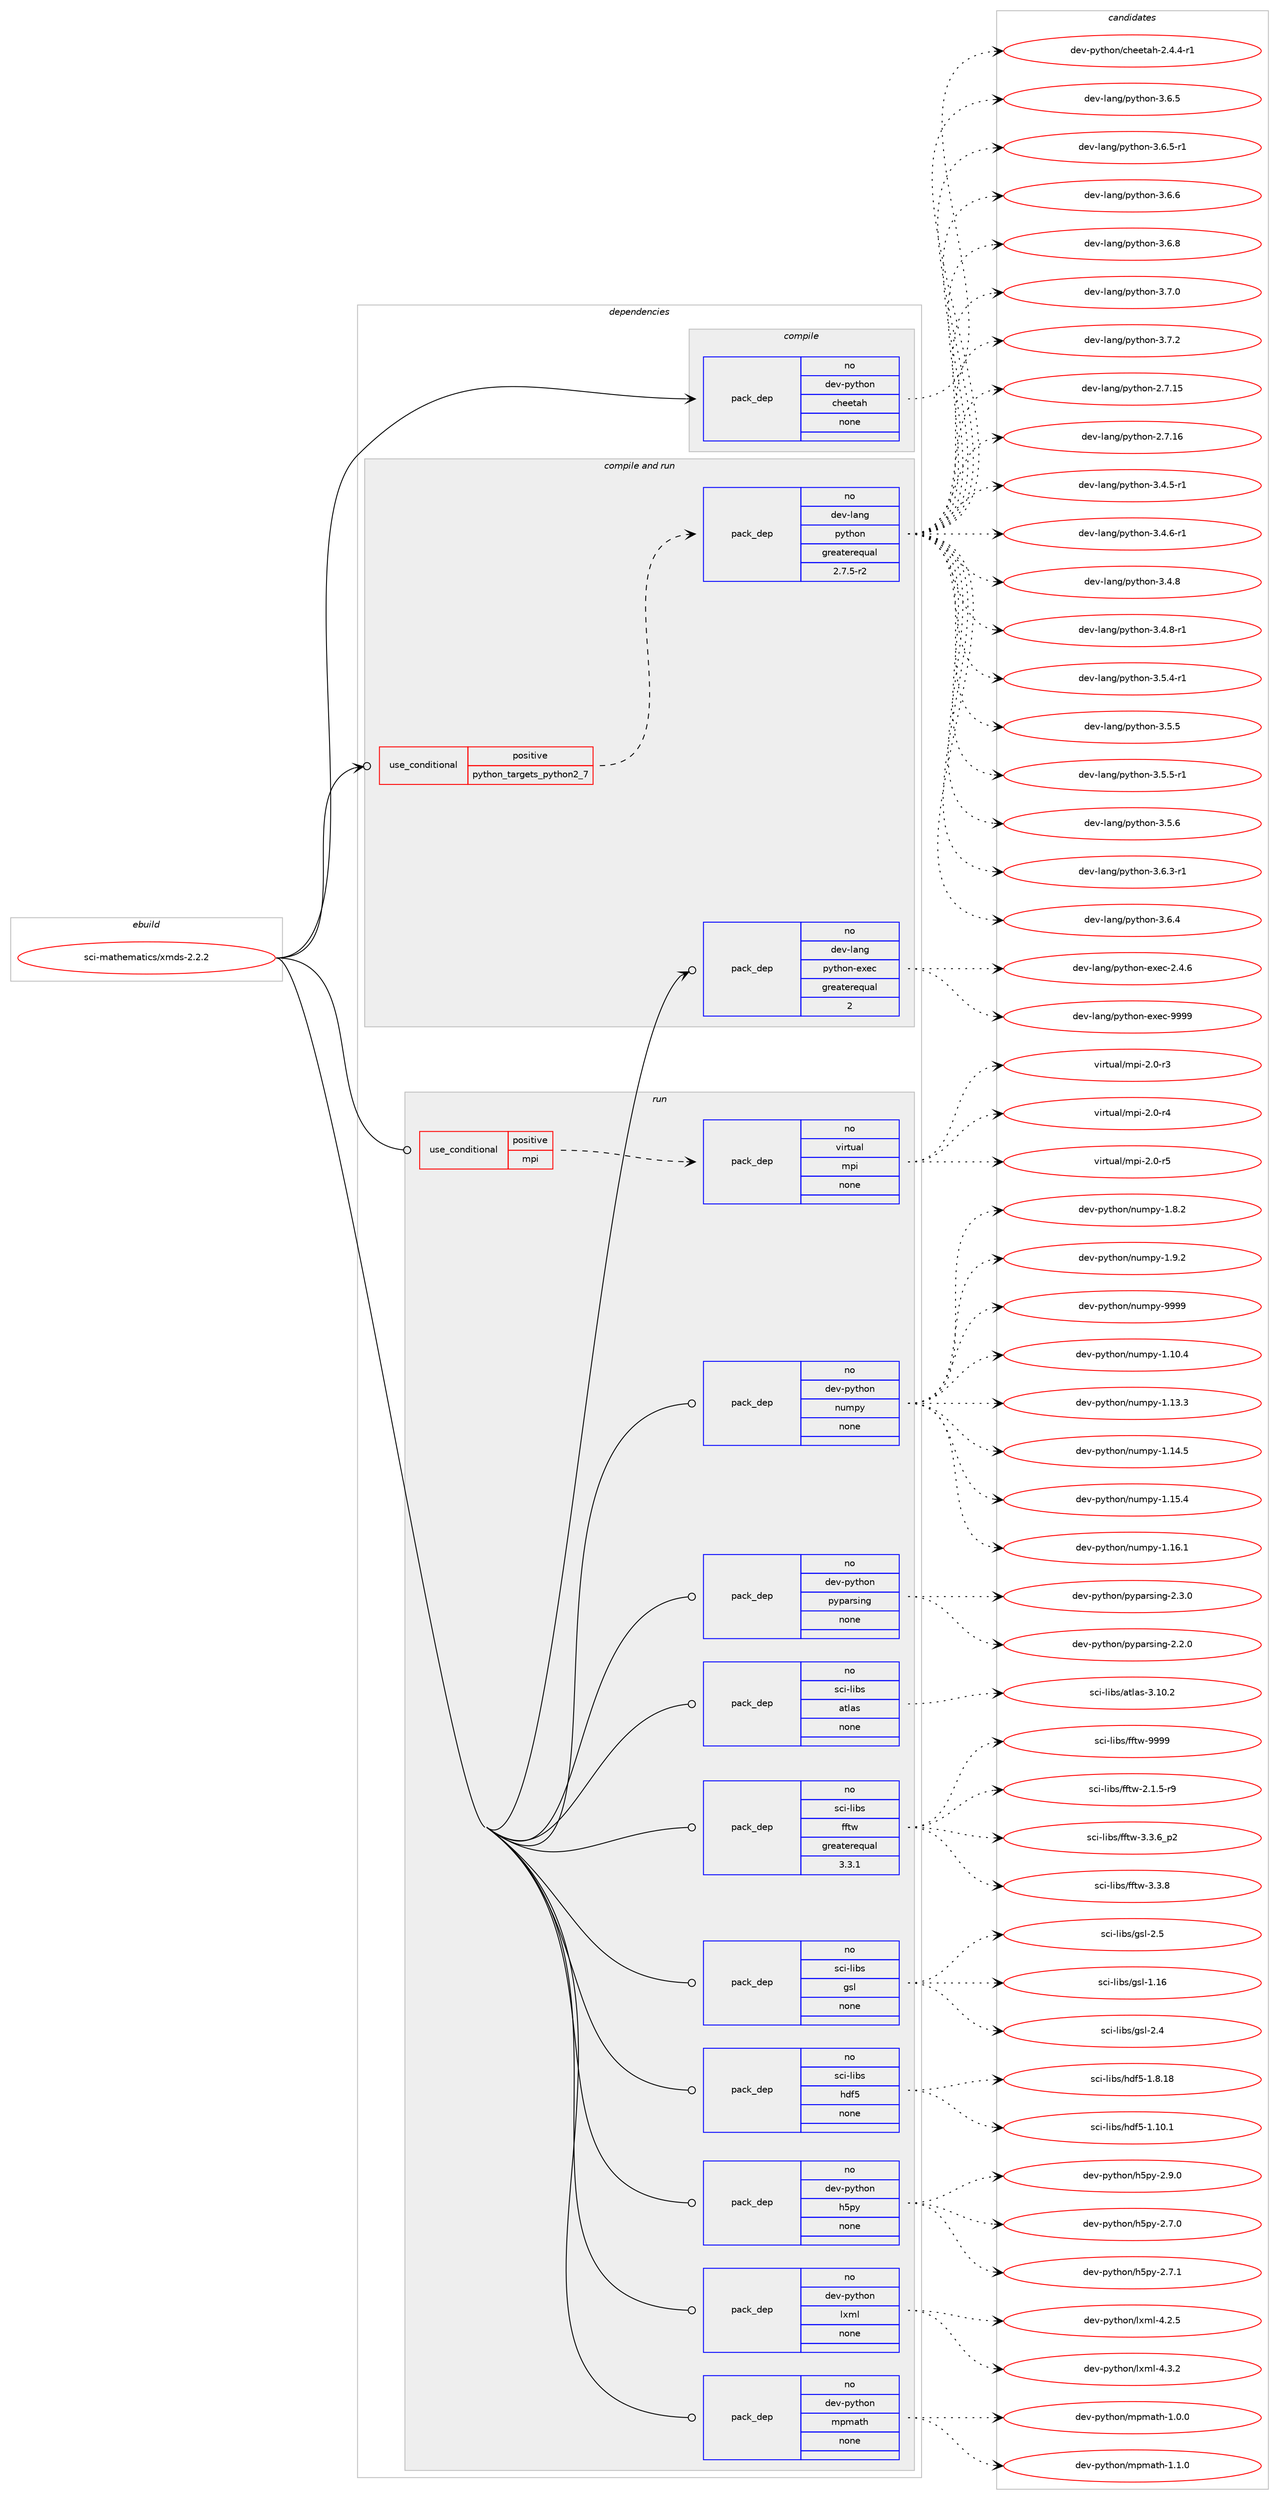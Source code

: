 digraph prolog {

# *************
# Graph options
# *************

newrank=true;
concentrate=true;
compound=true;
graph [rankdir=LR,fontname=Helvetica,fontsize=10,ranksep=1.5];#, ranksep=2.5, nodesep=0.2];
edge  [arrowhead=vee];
node  [fontname=Helvetica,fontsize=10];

# **********
# The ebuild
# **********

subgraph cluster_leftcol {
color=gray;
rank=same;
label=<<i>ebuild</i>>;
id [label="sci-mathematics/xmds-2.2.2", color=red, width=4, href="../sci-mathematics/xmds-2.2.2.svg"];
}

# ****************
# The dependencies
# ****************

subgraph cluster_midcol {
color=gray;
label=<<i>dependencies</i>>;
subgraph cluster_compile {
fillcolor="#eeeeee";
style=filled;
label=<<i>compile</i>>;
subgraph pack1216795 {
dependency1699474 [label=<<TABLE BORDER="0" CELLBORDER="1" CELLSPACING="0" CELLPADDING="4" WIDTH="220"><TR><TD ROWSPAN="6" CELLPADDING="30">pack_dep</TD></TR><TR><TD WIDTH="110">no</TD></TR><TR><TD>dev-python</TD></TR><TR><TD>cheetah</TD></TR><TR><TD>none</TD></TR><TR><TD></TD></TR></TABLE>>, shape=none, color=blue];
}
id:e -> dependency1699474:w [weight=20,style="solid",arrowhead="vee"];
}
subgraph cluster_compileandrun {
fillcolor="#eeeeee";
style=filled;
label=<<i>compile and run</i>>;
subgraph cond454819 {
dependency1699475 [label=<<TABLE BORDER="0" CELLBORDER="1" CELLSPACING="0" CELLPADDING="4"><TR><TD ROWSPAN="3" CELLPADDING="10">use_conditional</TD></TR><TR><TD>positive</TD></TR><TR><TD>python_targets_python2_7</TD></TR></TABLE>>, shape=none, color=red];
subgraph pack1216796 {
dependency1699476 [label=<<TABLE BORDER="0" CELLBORDER="1" CELLSPACING="0" CELLPADDING="4" WIDTH="220"><TR><TD ROWSPAN="6" CELLPADDING="30">pack_dep</TD></TR><TR><TD WIDTH="110">no</TD></TR><TR><TD>dev-lang</TD></TR><TR><TD>python</TD></TR><TR><TD>greaterequal</TD></TR><TR><TD>2.7.5-r2</TD></TR></TABLE>>, shape=none, color=blue];
}
dependency1699475:e -> dependency1699476:w [weight=20,style="dashed",arrowhead="vee"];
}
id:e -> dependency1699475:w [weight=20,style="solid",arrowhead="odotvee"];
subgraph pack1216797 {
dependency1699477 [label=<<TABLE BORDER="0" CELLBORDER="1" CELLSPACING="0" CELLPADDING="4" WIDTH="220"><TR><TD ROWSPAN="6" CELLPADDING="30">pack_dep</TD></TR><TR><TD WIDTH="110">no</TD></TR><TR><TD>dev-lang</TD></TR><TR><TD>python-exec</TD></TR><TR><TD>greaterequal</TD></TR><TR><TD>2</TD></TR></TABLE>>, shape=none, color=blue];
}
id:e -> dependency1699477:w [weight=20,style="solid",arrowhead="odotvee"];
}
subgraph cluster_run {
fillcolor="#eeeeee";
style=filled;
label=<<i>run</i>>;
subgraph cond454820 {
dependency1699478 [label=<<TABLE BORDER="0" CELLBORDER="1" CELLSPACING="0" CELLPADDING="4"><TR><TD ROWSPAN="3" CELLPADDING="10">use_conditional</TD></TR><TR><TD>positive</TD></TR><TR><TD>mpi</TD></TR></TABLE>>, shape=none, color=red];
subgraph pack1216798 {
dependency1699479 [label=<<TABLE BORDER="0" CELLBORDER="1" CELLSPACING="0" CELLPADDING="4" WIDTH="220"><TR><TD ROWSPAN="6" CELLPADDING="30">pack_dep</TD></TR><TR><TD WIDTH="110">no</TD></TR><TR><TD>virtual</TD></TR><TR><TD>mpi</TD></TR><TR><TD>none</TD></TR><TR><TD></TD></TR></TABLE>>, shape=none, color=blue];
}
dependency1699478:e -> dependency1699479:w [weight=20,style="dashed",arrowhead="vee"];
}
id:e -> dependency1699478:w [weight=20,style="solid",arrowhead="odot"];
subgraph pack1216799 {
dependency1699480 [label=<<TABLE BORDER="0" CELLBORDER="1" CELLSPACING="0" CELLPADDING="4" WIDTH="220"><TR><TD ROWSPAN="6" CELLPADDING="30">pack_dep</TD></TR><TR><TD WIDTH="110">no</TD></TR><TR><TD>dev-python</TD></TR><TR><TD>h5py</TD></TR><TR><TD>none</TD></TR><TR><TD></TD></TR></TABLE>>, shape=none, color=blue];
}
id:e -> dependency1699480:w [weight=20,style="solid",arrowhead="odot"];
subgraph pack1216800 {
dependency1699481 [label=<<TABLE BORDER="0" CELLBORDER="1" CELLSPACING="0" CELLPADDING="4" WIDTH="220"><TR><TD ROWSPAN="6" CELLPADDING="30">pack_dep</TD></TR><TR><TD WIDTH="110">no</TD></TR><TR><TD>dev-python</TD></TR><TR><TD>lxml</TD></TR><TR><TD>none</TD></TR><TR><TD></TD></TR></TABLE>>, shape=none, color=blue];
}
id:e -> dependency1699481:w [weight=20,style="solid",arrowhead="odot"];
subgraph pack1216801 {
dependency1699482 [label=<<TABLE BORDER="0" CELLBORDER="1" CELLSPACING="0" CELLPADDING="4" WIDTH="220"><TR><TD ROWSPAN="6" CELLPADDING="30">pack_dep</TD></TR><TR><TD WIDTH="110">no</TD></TR><TR><TD>dev-python</TD></TR><TR><TD>mpmath</TD></TR><TR><TD>none</TD></TR><TR><TD></TD></TR></TABLE>>, shape=none, color=blue];
}
id:e -> dependency1699482:w [weight=20,style="solid",arrowhead="odot"];
subgraph pack1216802 {
dependency1699483 [label=<<TABLE BORDER="0" CELLBORDER="1" CELLSPACING="0" CELLPADDING="4" WIDTH="220"><TR><TD ROWSPAN="6" CELLPADDING="30">pack_dep</TD></TR><TR><TD WIDTH="110">no</TD></TR><TR><TD>dev-python</TD></TR><TR><TD>numpy</TD></TR><TR><TD>none</TD></TR><TR><TD></TD></TR></TABLE>>, shape=none, color=blue];
}
id:e -> dependency1699483:w [weight=20,style="solid",arrowhead="odot"];
subgraph pack1216803 {
dependency1699484 [label=<<TABLE BORDER="0" CELLBORDER="1" CELLSPACING="0" CELLPADDING="4" WIDTH="220"><TR><TD ROWSPAN="6" CELLPADDING="30">pack_dep</TD></TR><TR><TD WIDTH="110">no</TD></TR><TR><TD>dev-python</TD></TR><TR><TD>pyparsing</TD></TR><TR><TD>none</TD></TR><TR><TD></TD></TR></TABLE>>, shape=none, color=blue];
}
id:e -> dependency1699484:w [weight=20,style="solid",arrowhead="odot"];
subgraph pack1216804 {
dependency1699485 [label=<<TABLE BORDER="0" CELLBORDER="1" CELLSPACING="0" CELLPADDING="4" WIDTH="220"><TR><TD ROWSPAN="6" CELLPADDING="30">pack_dep</TD></TR><TR><TD WIDTH="110">no</TD></TR><TR><TD>sci-libs</TD></TR><TR><TD>atlas</TD></TR><TR><TD>none</TD></TR><TR><TD></TD></TR></TABLE>>, shape=none, color=blue];
}
id:e -> dependency1699485:w [weight=20,style="solid",arrowhead="odot"];
subgraph pack1216805 {
dependency1699486 [label=<<TABLE BORDER="0" CELLBORDER="1" CELLSPACING="0" CELLPADDING="4" WIDTH="220"><TR><TD ROWSPAN="6" CELLPADDING="30">pack_dep</TD></TR><TR><TD WIDTH="110">no</TD></TR><TR><TD>sci-libs</TD></TR><TR><TD>fftw</TD></TR><TR><TD>greaterequal</TD></TR><TR><TD>3.3.1</TD></TR></TABLE>>, shape=none, color=blue];
}
id:e -> dependency1699486:w [weight=20,style="solid",arrowhead="odot"];
subgraph pack1216806 {
dependency1699487 [label=<<TABLE BORDER="0" CELLBORDER="1" CELLSPACING="0" CELLPADDING="4" WIDTH="220"><TR><TD ROWSPAN="6" CELLPADDING="30">pack_dep</TD></TR><TR><TD WIDTH="110">no</TD></TR><TR><TD>sci-libs</TD></TR><TR><TD>gsl</TD></TR><TR><TD>none</TD></TR><TR><TD></TD></TR></TABLE>>, shape=none, color=blue];
}
id:e -> dependency1699487:w [weight=20,style="solid",arrowhead="odot"];
subgraph pack1216807 {
dependency1699488 [label=<<TABLE BORDER="0" CELLBORDER="1" CELLSPACING="0" CELLPADDING="4" WIDTH="220"><TR><TD ROWSPAN="6" CELLPADDING="30">pack_dep</TD></TR><TR><TD WIDTH="110">no</TD></TR><TR><TD>sci-libs</TD></TR><TR><TD>hdf5</TD></TR><TR><TD>none</TD></TR><TR><TD></TD></TR></TABLE>>, shape=none, color=blue];
}
id:e -> dependency1699488:w [weight=20,style="solid",arrowhead="odot"];
}
}

# **************
# The candidates
# **************

subgraph cluster_choices {
rank=same;
color=gray;
label=<<i>candidates</i>>;

subgraph choice1216795 {
color=black;
nodesep=1;
choice100101118451121211161041111104799104101101116971044550465246524511449 [label="dev-python/cheetah-2.4.4-r1", color=red, width=4,href="../dev-python/cheetah-2.4.4-r1.svg"];
dependency1699474:e -> choice100101118451121211161041111104799104101101116971044550465246524511449:w [style=dotted,weight="100"];
}
subgraph choice1216796 {
color=black;
nodesep=1;
choice10010111845108971101034711212111610411111045504655464953 [label="dev-lang/python-2.7.15", color=red, width=4,href="../dev-lang/python-2.7.15.svg"];
choice10010111845108971101034711212111610411111045504655464954 [label="dev-lang/python-2.7.16", color=red, width=4,href="../dev-lang/python-2.7.16.svg"];
choice1001011184510897110103471121211161041111104551465246534511449 [label="dev-lang/python-3.4.5-r1", color=red, width=4,href="../dev-lang/python-3.4.5-r1.svg"];
choice1001011184510897110103471121211161041111104551465246544511449 [label="dev-lang/python-3.4.6-r1", color=red, width=4,href="../dev-lang/python-3.4.6-r1.svg"];
choice100101118451089711010347112121116104111110455146524656 [label="dev-lang/python-3.4.8", color=red, width=4,href="../dev-lang/python-3.4.8.svg"];
choice1001011184510897110103471121211161041111104551465246564511449 [label="dev-lang/python-3.4.8-r1", color=red, width=4,href="../dev-lang/python-3.4.8-r1.svg"];
choice1001011184510897110103471121211161041111104551465346524511449 [label="dev-lang/python-3.5.4-r1", color=red, width=4,href="../dev-lang/python-3.5.4-r1.svg"];
choice100101118451089711010347112121116104111110455146534653 [label="dev-lang/python-3.5.5", color=red, width=4,href="../dev-lang/python-3.5.5.svg"];
choice1001011184510897110103471121211161041111104551465346534511449 [label="dev-lang/python-3.5.5-r1", color=red, width=4,href="../dev-lang/python-3.5.5-r1.svg"];
choice100101118451089711010347112121116104111110455146534654 [label="dev-lang/python-3.5.6", color=red, width=4,href="../dev-lang/python-3.5.6.svg"];
choice1001011184510897110103471121211161041111104551465446514511449 [label="dev-lang/python-3.6.3-r1", color=red, width=4,href="../dev-lang/python-3.6.3-r1.svg"];
choice100101118451089711010347112121116104111110455146544652 [label="dev-lang/python-3.6.4", color=red, width=4,href="../dev-lang/python-3.6.4.svg"];
choice100101118451089711010347112121116104111110455146544653 [label="dev-lang/python-3.6.5", color=red, width=4,href="../dev-lang/python-3.6.5.svg"];
choice1001011184510897110103471121211161041111104551465446534511449 [label="dev-lang/python-3.6.5-r1", color=red, width=4,href="../dev-lang/python-3.6.5-r1.svg"];
choice100101118451089711010347112121116104111110455146544654 [label="dev-lang/python-3.6.6", color=red, width=4,href="../dev-lang/python-3.6.6.svg"];
choice100101118451089711010347112121116104111110455146544656 [label="dev-lang/python-3.6.8", color=red, width=4,href="../dev-lang/python-3.6.8.svg"];
choice100101118451089711010347112121116104111110455146554648 [label="dev-lang/python-3.7.0", color=red, width=4,href="../dev-lang/python-3.7.0.svg"];
choice100101118451089711010347112121116104111110455146554650 [label="dev-lang/python-3.7.2", color=red, width=4,href="../dev-lang/python-3.7.2.svg"];
dependency1699476:e -> choice10010111845108971101034711212111610411111045504655464953:w [style=dotted,weight="100"];
dependency1699476:e -> choice10010111845108971101034711212111610411111045504655464954:w [style=dotted,weight="100"];
dependency1699476:e -> choice1001011184510897110103471121211161041111104551465246534511449:w [style=dotted,weight="100"];
dependency1699476:e -> choice1001011184510897110103471121211161041111104551465246544511449:w [style=dotted,weight="100"];
dependency1699476:e -> choice100101118451089711010347112121116104111110455146524656:w [style=dotted,weight="100"];
dependency1699476:e -> choice1001011184510897110103471121211161041111104551465246564511449:w [style=dotted,weight="100"];
dependency1699476:e -> choice1001011184510897110103471121211161041111104551465346524511449:w [style=dotted,weight="100"];
dependency1699476:e -> choice100101118451089711010347112121116104111110455146534653:w [style=dotted,weight="100"];
dependency1699476:e -> choice1001011184510897110103471121211161041111104551465346534511449:w [style=dotted,weight="100"];
dependency1699476:e -> choice100101118451089711010347112121116104111110455146534654:w [style=dotted,weight="100"];
dependency1699476:e -> choice1001011184510897110103471121211161041111104551465446514511449:w [style=dotted,weight="100"];
dependency1699476:e -> choice100101118451089711010347112121116104111110455146544652:w [style=dotted,weight="100"];
dependency1699476:e -> choice100101118451089711010347112121116104111110455146544653:w [style=dotted,weight="100"];
dependency1699476:e -> choice1001011184510897110103471121211161041111104551465446534511449:w [style=dotted,weight="100"];
dependency1699476:e -> choice100101118451089711010347112121116104111110455146544654:w [style=dotted,weight="100"];
dependency1699476:e -> choice100101118451089711010347112121116104111110455146544656:w [style=dotted,weight="100"];
dependency1699476:e -> choice100101118451089711010347112121116104111110455146554648:w [style=dotted,weight="100"];
dependency1699476:e -> choice100101118451089711010347112121116104111110455146554650:w [style=dotted,weight="100"];
}
subgraph choice1216797 {
color=black;
nodesep=1;
choice1001011184510897110103471121211161041111104510112010199455046524654 [label="dev-lang/python-exec-2.4.6", color=red, width=4,href="../dev-lang/python-exec-2.4.6.svg"];
choice10010111845108971101034711212111610411111045101120101994557575757 [label="dev-lang/python-exec-9999", color=red, width=4,href="../dev-lang/python-exec-9999.svg"];
dependency1699477:e -> choice1001011184510897110103471121211161041111104510112010199455046524654:w [style=dotted,weight="100"];
dependency1699477:e -> choice10010111845108971101034711212111610411111045101120101994557575757:w [style=dotted,weight="100"];
}
subgraph choice1216798 {
color=black;
nodesep=1;
choice1181051141161179710847109112105455046484511451 [label="virtual/mpi-2.0-r3", color=red, width=4,href="../virtual/mpi-2.0-r3.svg"];
choice1181051141161179710847109112105455046484511452 [label="virtual/mpi-2.0-r4", color=red, width=4,href="../virtual/mpi-2.0-r4.svg"];
choice1181051141161179710847109112105455046484511453 [label="virtual/mpi-2.0-r5", color=red, width=4,href="../virtual/mpi-2.0-r5.svg"];
dependency1699479:e -> choice1181051141161179710847109112105455046484511451:w [style=dotted,weight="100"];
dependency1699479:e -> choice1181051141161179710847109112105455046484511452:w [style=dotted,weight="100"];
dependency1699479:e -> choice1181051141161179710847109112105455046484511453:w [style=dotted,weight="100"];
}
subgraph choice1216799 {
color=black;
nodesep=1;
choice100101118451121211161041111104710453112121455046554648 [label="dev-python/h5py-2.7.0", color=red, width=4,href="../dev-python/h5py-2.7.0.svg"];
choice100101118451121211161041111104710453112121455046554649 [label="dev-python/h5py-2.7.1", color=red, width=4,href="../dev-python/h5py-2.7.1.svg"];
choice100101118451121211161041111104710453112121455046574648 [label="dev-python/h5py-2.9.0", color=red, width=4,href="../dev-python/h5py-2.9.0.svg"];
dependency1699480:e -> choice100101118451121211161041111104710453112121455046554648:w [style=dotted,weight="100"];
dependency1699480:e -> choice100101118451121211161041111104710453112121455046554649:w [style=dotted,weight="100"];
dependency1699480:e -> choice100101118451121211161041111104710453112121455046574648:w [style=dotted,weight="100"];
}
subgraph choice1216800 {
color=black;
nodesep=1;
choice1001011184511212111610411111047108120109108455246504653 [label="dev-python/lxml-4.2.5", color=red, width=4,href="../dev-python/lxml-4.2.5.svg"];
choice1001011184511212111610411111047108120109108455246514650 [label="dev-python/lxml-4.3.2", color=red, width=4,href="../dev-python/lxml-4.3.2.svg"];
dependency1699481:e -> choice1001011184511212111610411111047108120109108455246504653:w [style=dotted,weight="100"];
dependency1699481:e -> choice1001011184511212111610411111047108120109108455246514650:w [style=dotted,weight="100"];
}
subgraph choice1216801 {
color=black;
nodesep=1;
choice100101118451121211161041111104710911210997116104454946484648 [label="dev-python/mpmath-1.0.0", color=red, width=4,href="../dev-python/mpmath-1.0.0.svg"];
choice100101118451121211161041111104710911210997116104454946494648 [label="dev-python/mpmath-1.1.0", color=red, width=4,href="../dev-python/mpmath-1.1.0.svg"];
dependency1699482:e -> choice100101118451121211161041111104710911210997116104454946484648:w [style=dotted,weight="100"];
dependency1699482:e -> choice100101118451121211161041111104710911210997116104454946494648:w [style=dotted,weight="100"];
}
subgraph choice1216802 {
color=black;
nodesep=1;
choice100101118451121211161041111104711011710911212145494649484652 [label="dev-python/numpy-1.10.4", color=red, width=4,href="../dev-python/numpy-1.10.4.svg"];
choice100101118451121211161041111104711011710911212145494649514651 [label="dev-python/numpy-1.13.3", color=red, width=4,href="../dev-python/numpy-1.13.3.svg"];
choice100101118451121211161041111104711011710911212145494649524653 [label="dev-python/numpy-1.14.5", color=red, width=4,href="../dev-python/numpy-1.14.5.svg"];
choice100101118451121211161041111104711011710911212145494649534652 [label="dev-python/numpy-1.15.4", color=red, width=4,href="../dev-python/numpy-1.15.4.svg"];
choice100101118451121211161041111104711011710911212145494649544649 [label="dev-python/numpy-1.16.1", color=red, width=4,href="../dev-python/numpy-1.16.1.svg"];
choice1001011184511212111610411111047110117109112121454946564650 [label="dev-python/numpy-1.8.2", color=red, width=4,href="../dev-python/numpy-1.8.2.svg"];
choice1001011184511212111610411111047110117109112121454946574650 [label="dev-python/numpy-1.9.2", color=red, width=4,href="../dev-python/numpy-1.9.2.svg"];
choice10010111845112121116104111110471101171091121214557575757 [label="dev-python/numpy-9999", color=red, width=4,href="../dev-python/numpy-9999.svg"];
dependency1699483:e -> choice100101118451121211161041111104711011710911212145494649484652:w [style=dotted,weight="100"];
dependency1699483:e -> choice100101118451121211161041111104711011710911212145494649514651:w [style=dotted,weight="100"];
dependency1699483:e -> choice100101118451121211161041111104711011710911212145494649524653:w [style=dotted,weight="100"];
dependency1699483:e -> choice100101118451121211161041111104711011710911212145494649534652:w [style=dotted,weight="100"];
dependency1699483:e -> choice100101118451121211161041111104711011710911212145494649544649:w [style=dotted,weight="100"];
dependency1699483:e -> choice1001011184511212111610411111047110117109112121454946564650:w [style=dotted,weight="100"];
dependency1699483:e -> choice1001011184511212111610411111047110117109112121454946574650:w [style=dotted,weight="100"];
dependency1699483:e -> choice10010111845112121116104111110471101171091121214557575757:w [style=dotted,weight="100"];
}
subgraph choice1216803 {
color=black;
nodesep=1;
choice100101118451121211161041111104711212111297114115105110103455046504648 [label="dev-python/pyparsing-2.2.0", color=red, width=4,href="../dev-python/pyparsing-2.2.0.svg"];
choice100101118451121211161041111104711212111297114115105110103455046514648 [label="dev-python/pyparsing-2.3.0", color=red, width=4,href="../dev-python/pyparsing-2.3.0.svg"];
dependency1699484:e -> choice100101118451121211161041111104711212111297114115105110103455046504648:w [style=dotted,weight="100"];
dependency1699484:e -> choice100101118451121211161041111104711212111297114115105110103455046514648:w [style=dotted,weight="100"];
}
subgraph choice1216804 {
color=black;
nodesep=1;
choice11599105451081059811547971161089711545514649484650 [label="sci-libs/atlas-3.10.2", color=red, width=4,href="../sci-libs/atlas-3.10.2.svg"];
dependency1699485:e -> choice11599105451081059811547971161089711545514649484650:w [style=dotted,weight="100"];
}
subgraph choice1216805 {
color=black;
nodesep=1;
choice115991054510810598115471021021161194550464946534511457 [label="sci-libs/fftw-2.1.5-r9", color=red, width=4,href="../sci-libs/fftw-2.1.5-r9.svg"];
choice115991054510810598115471021021161194551465146549511250 [label="sci-libs/fftw-3.3.6_p2", color=red, width=4,href="../sci-libs/fftw-3.3.6_p2.svg"];
choice11599105451081059811547102102116119455146514656 [label="sci-libs/fftw-3.3.8", color=red, width=4,href="../sci-libs/fftw-3.3.8.svg"];
choice115991054510810598115471021021161194557575757 [label="sci-libs/fftw-9999", color=red, width=4,href="../sci-libs/fftw-9999.svg"];
dependency1699486:e -> choice115991054510810598115471021021161194550464946534511457:w [style=dotted,weight="100"];
dependency1699486:e -> choice115991054510810598115471021021161194551465146549511250:w [style=dotted,weight="100"];
dependency1699486:e -> choice11599105451081059811547102102116119455146514656:w [style=dotted,weight="100"];
dependency1699486:e -> choice115991054510810598115471021021161194557575757:w [style=dotted,weight="100"];
}
subgraph choice1216806 {
color=black;
nodesep=1;
choice115991054510810598115471031151084549464954 [label="sci-libs/gsl-1.16", color=red, width=4,href="../sci-libs/gsl-1.16.svg"];
choice1159910545108105981154710311510845504652 [label="sci-libs/gsl-2.4", color=red, width=4,href="../sci-libs/gsl-2.4.svg"];
choice1159910545108105981154710311510845504653 [label="sci-libs/gsl-2.5", color=red, width=4,href="../sci-libs/gsl-2.5.svg"];
dependency1699487:e -> choice115991054510810598115471031151084549464954:w [style=dotted,weight="100"];
dependency1699487:e -> choice1159910545108105981154710311510845504652:w [style=dotted,weight="100"];
dependency1699487:e -> choice1159910545108105981154710311510845504653:w [style=dotted,weight="100"];
}
subgraph choice1216807 {
color=black;
nodesep=1;
choice115991054510810598115471041001025345494649484649 [label="sci-libs/hdf5-1.10.1", color=red, width=4,href="../sci-libs/hdf5-1.10.1.svg"];
choice115991054510810598115471041001025345494656464956 [label="sci-libs/hdf5-1.8.18", color=red, width=4,href="../sci-libs/hdf5-1.8.18.svg"];
dependency1699488:e -> choice115991054510810598115471041001025345494649484649:w [style=dotted,weight="100"];
dependency1699488:e -> choice115991054510810598115471041001025345494656464956:w [style=dotted,weight="100"];
}
}

}
